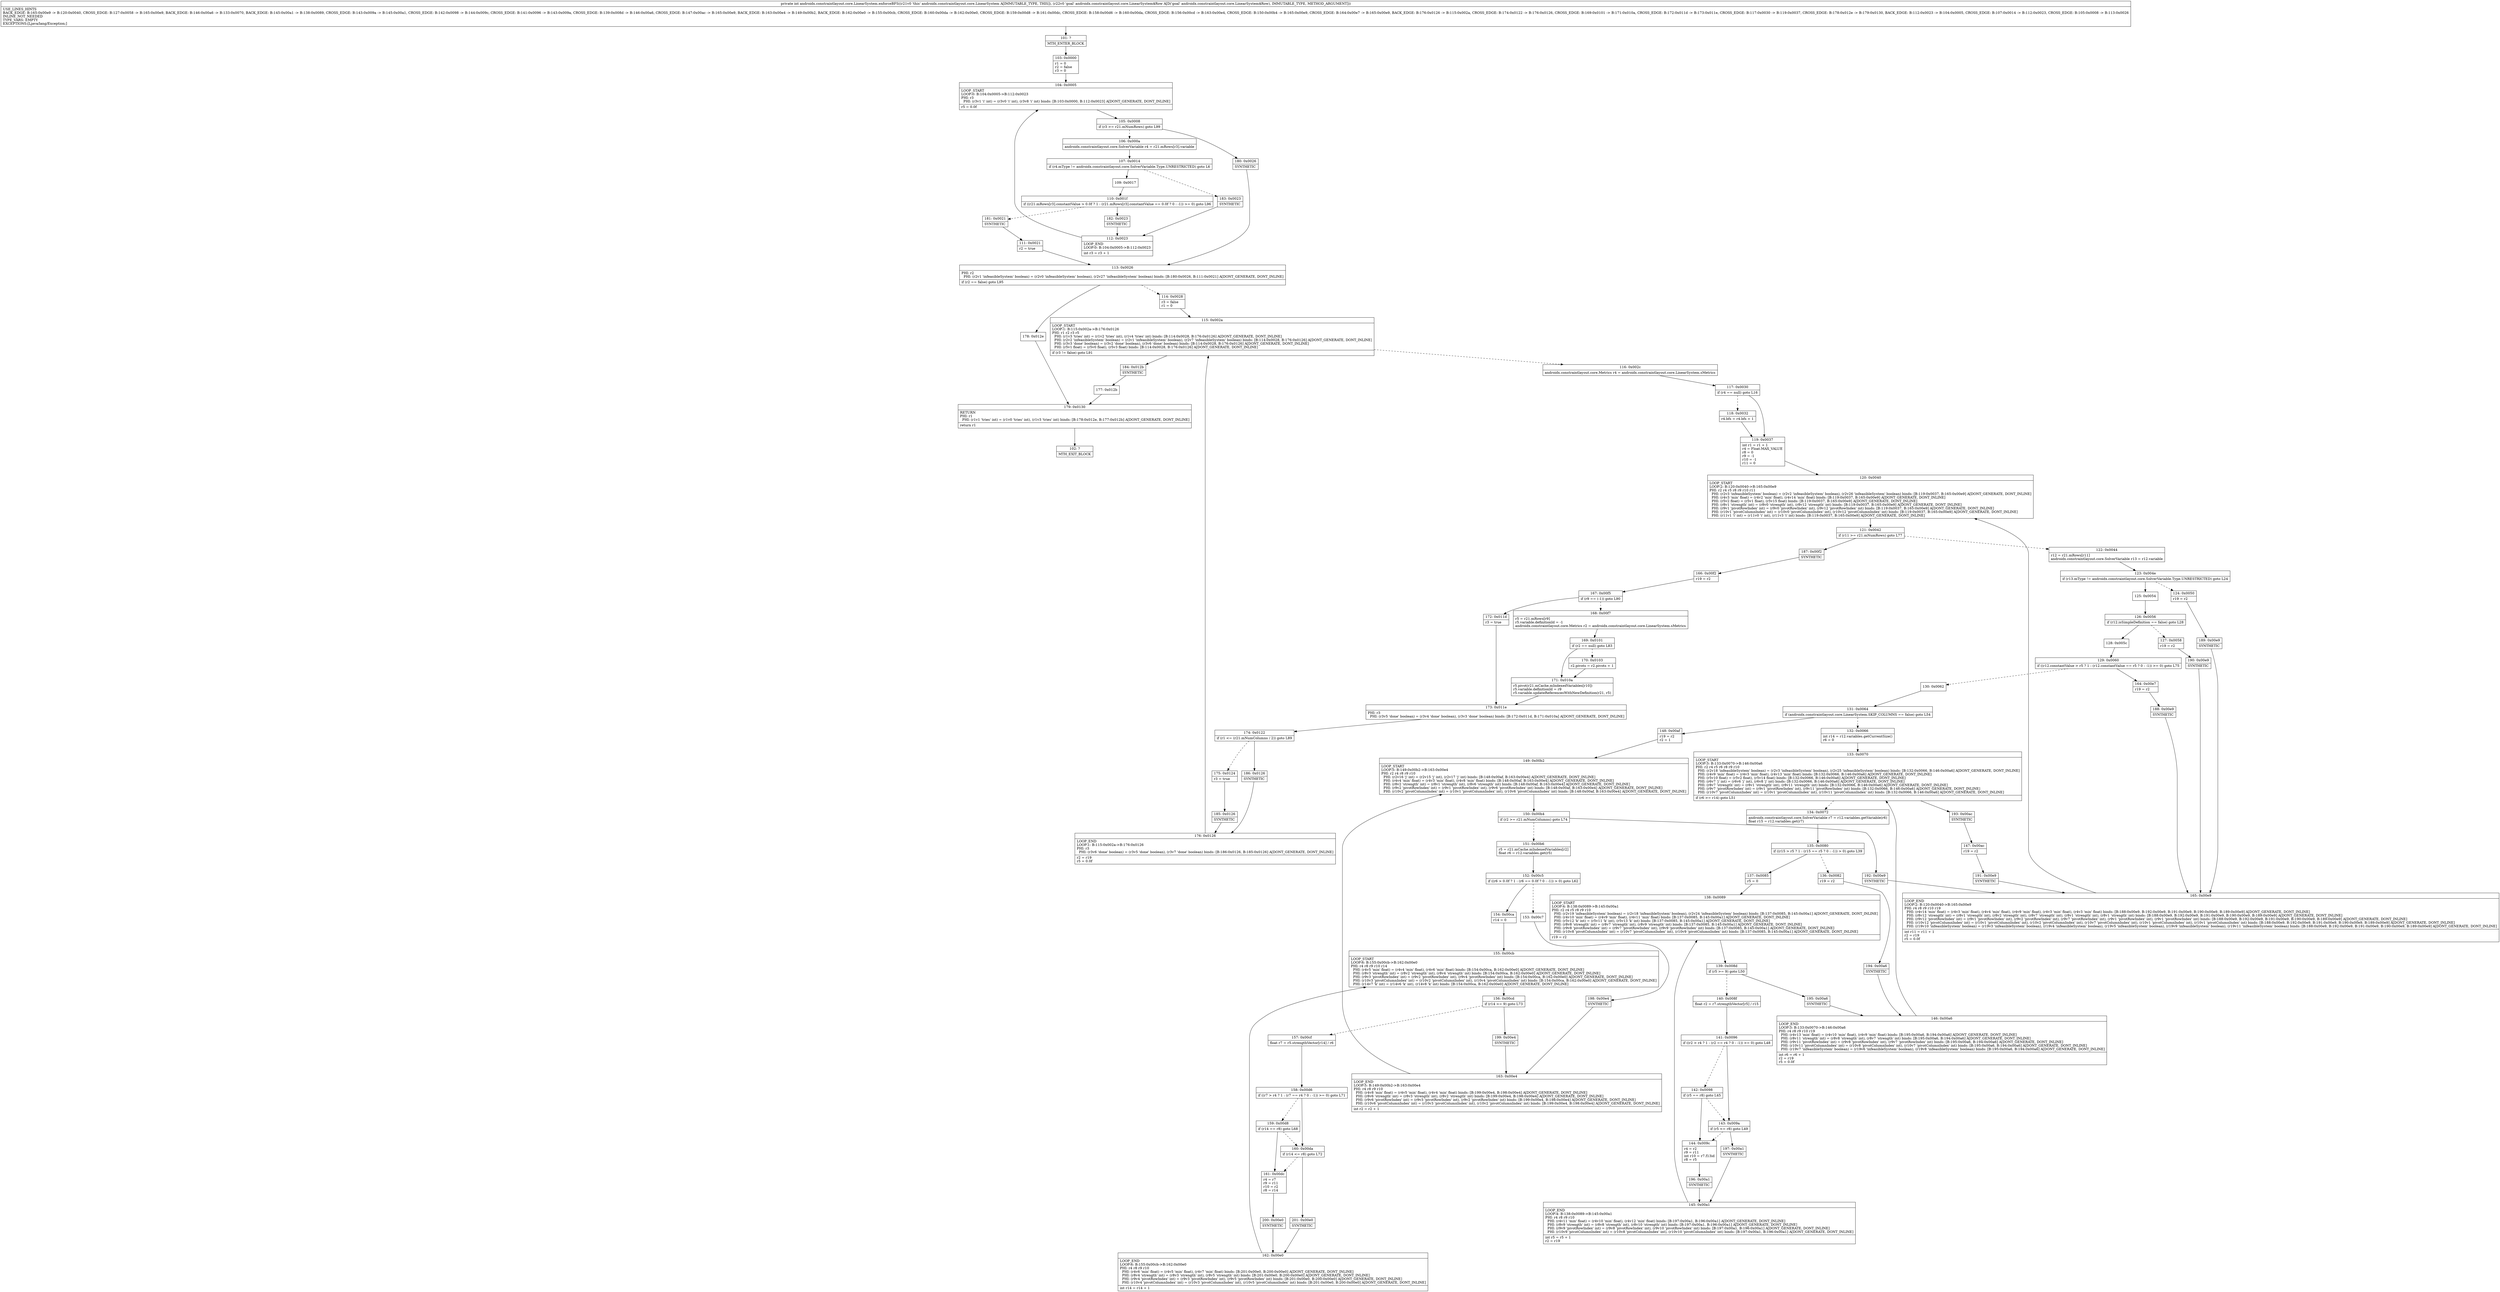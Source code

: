 digraph "CFG forandroidx.constraintlayout.core.LinearSystem.enforceBFS(Landroidx\/constraintlayout\/core\/LinearSystem$Row;)I" {
Node_101 [shape=record,label="{101\:\ ?|MTH_ENTER_BLOCK\l}"];
Node_103 [shape=record,label="{103\:\ 0x0000|r1 = 0\lr2 = false\lr3 = 0\l}"];
Node_104 [shape=record,label="{104\:\ 0x0005|LOOP_START\lLOOP:0: B:104:0x0005\-\>B:112:0x0023\lPHI: r3 \l  PHI: (r3v1 'i' int) = (r3v0 'i' int), (r3v8 'i' int) binds: [B:103:0x0000, B:112:0x0023] A[DONT_GENERATE, DONT_INLINE]\l|r5 = 0.0f\l}"];
Node_105 [shape=record,label="{105\:\ 0x0008|if (r3 \>= r21.mNumRows) goto L99\l}"];
Node_106 [shape=record,label="{106\:\ 0x000a|androidx.constraintlayout.core.SolverVariable r4 = r21.mRows[r3].variable\l}"];
Node_107 [shape=record,label="{107\:\ 0x0014|if (r4.mType != androidx.constraintlayout.core.SolverVariable.Type.UNRESTRICTED) goto L6\l}"];
Node_109 [shape=record,label="{109\:\ 0x0017}"];
Node_110 [shape=record,label="{110\:\ 0x001f|if ((r21.mRows[r3].constantValue \> 0.0f ? 1 : (r21.mRows[r3].constantValue == 0.0f ? 0 : \-1)) \>= 0) goto L96\l}"];
Node_181 [shape=record,label="{181\:\ 0x0021|SYNTHETIC\l}"];
Node_111 [shape=record,label="{111\:\ 0x0021|r2 = true\l}"];
Node_113 [shape=record,label="{113\:\ 0x0026|PHI: r2 \l  PHI: (r2v1 'infeasibleSystem' boolean) = (r2v0 'infeasibleSystem' boolean), (r2v27 'infeasibleSystem' boolean) binds: [B:180:0x0026, B:111:0x0021] A[DONT_GENERATE, DONT_INLINE]\l|if (r2 == false) goto L95\l}"];
Node_114 [shape=record,label="{114\:\ 0x0028|r3 = false\lr1 = 0\l}"];
Node_115 [shape=record,label="{115\:\ 0x002a|LOOP_START\lLOOP:1: B:115:0x002a\-\>B:176:0x0126\lPHI: r1 r2 r3 r5 \l  PHI: (r1v3 'tries' int) = (r1v2 'tries' int), (r1v4 'tries' int) binds: [B:114:0x0028, B:176:0x0126] A[DONT_GENERATE, DONT_INLINE]\l  PHI: (r2v2 'infeasibleSystem' boolean) = (r2v1 'infeasibleSystem' boolean), (r2v7 'infeasibleSystem' boolean) binds: [B:114:0x0028, B:176:0x0126] A[DONT_GENERATE, DONT_INLINE]\l  PHI: (r3v3 'done' boolean) = (r3v2 'done' boolean), (r3v6 'done' boolean) binds: [B:114:0x0028, B:176:0x0126] A[DONT_GENERATE, DONT_INLINE]\l  PHI: (r5v1 float) = (r5v0 float), (r5v3 float) binds: [B:114:0x0028, B:176:0x0126] A[DONT_GENERATE, DONT_INLINE]\l|if (r3 != false) goto L91\l}"];
Node_116 [shape=record,label="{116\:\ 0x002c|androidx.constraintlayout.core.Metrics r4 = androidx.constraintlayout.core.LinearSystem.sMetrics\l}"];
Node_117 [shape=record,label="{117\:\ 0x0030|if (r4 == null) goto L16\l}"];
Node_118 [shape=record,label="{118\:\ 0x0032|r4.bfs = r4.bfs + 1\l}"];
Node_119 [shape=record,label="{119\:\ 0x0037|int r1 = r1 + 1\lr4 = Float.MAX_VALUE\lr8 = 0\lr9 = \-1\lr10 = \-1\lr11 = 0\l}"];
Node_120 [shape=record,label="{120\:\ 0x0040|LOOP_START\lLOOP:2: B:120:0x0040\-\>B:165:0x00e9\lPHI: r2 r4 r5 r8 r9 r10 r11 \l  PHI: (r2v3 'infeasibleSystem' boolean) = (r2v2 'infeasibleSystem' boolean), (r2v26 'infeasibleSystem' boolean) binds: [B:119:0x0037, B:165:0x00e9] A[DONT_GENERATE, DONT_INLINE]\l  PHI: (r4v3 'min' float) = (r4v2 'min' float), (r4v14 'min' float) binds: [B:119:0x0037, B:165:0x00e9] A[DONT_GENERATE, DONT_INLINE]\l  PHI: (r5v2 float) = (r5v1 float), (r5v15 float) binds: [B:119:0x0037, B:165:0x00e9] A[DONT_GENERATE, DONT_INLINE]\l  PHI: (r8v1 'strength' int) = (r8v0 'strength' int), (r8v12 'strength' int) binds: [B:119:0x0037, B:165:0x00e9] A[DONT_GENERATE, DONT_INLINE]\l  PHI: (r9v1 'pivotRowIndex' int) = (r9v0 'pivotRowIndex' int), (r9v12 'pivotRowIndex' int) binds: [B:119:0x0037, B:165:0x00e9] A[DONT_GENERATE, DONT_INLINE]\l  PHI: (r10v1 'pivotColumnIndex' int) = (r10v0 'pivotColumnIndex' int), (r10v12 'pivotColumnIndex' int) binds: [B:119:0x0037, B:165:0x00e9] A[DONT_GENERATE, DONT_INLINE]\l  PHI: (r11v1 'i' int) = (r11v0 'i' int), (r11v3 'i' int) binds: [B:119:0x0037, B:165:0x00e9] A[DONT_GENERATE, DONT_INLINE]\l}"];
Node_121 [shape=record,label="{121\:\ 0x0042|if (r11 \>= r21.mNumRows) goto L77\l}"];
Node_122 [shape=record,label="{122\:\ 0x0044|r12 = r21.mRows[r11]\landroidx.constraintlayout.core.SolverVariable r13 = r12.variable\l}"];
Node_123 [shape=record,label="{123\:\ 0x004e|if (r13.mType != androidx.constraintlayout.core.SolverVariable.Type.UNRESTRICTED) goto L24\l}"];
Node_124 [shape=record,label="{124\:\ 0x0050|r19 = r2\l}"];
Node_189 [shape=record,label="{189\:\ 0x00e9|SYNTHETIC\l}"];
Node_165 [shape=record,label="{165\:\ 0x00e9|LOOP_END\lLOOP:2: B:120:0x0040\-\>B:165:0x00e9\lPHI: r4 r8 r9 r10 r19 \l  PHI: (r4v14 'min' float) = (r4v3 'min' float), (r4v4 'min' float), (r4v9 'min' float), (r4v3 'min' float), (r4v3 'min' float) binds: [B:188:0x00e9, B:192:0x00e9, B:191:0x00e9, B:190:0x00e9, B:189:0x00e9] A[DONT_GENERATE, DONT_INLINE]\l  PHI: (r8v12 'strength' int) = (r8v1 'strength' int), (r8v2 'strength' int), (r8v7 'strength' int), (r8v1 'strength' int), (r8v1 'strength' int) binds: [B:188:0x00e9, B:192:0x00e9, B:191:0x00e9, B:190:0x00e9, B:189:0x00e9] A[DONT_GENERATE, DONT_INLINE]\l  PHI: (r9v12 'pivotRowIndex' int) = (r9v1 'pivotRowIndex' int), (r9v2 'pivotRowIndex' int), (r9v7 'pivotRowIndex' int), (r9v1 'pivotRowIndex' int), (r9v1 'pivotRowIndex' int) binds: [B:188:0x00e9, B:192:0x00e9, B:191:0x00e9, B:190:0x00e9, B:189:0x00e9] A[DONT_GENERATE, DONT_INLINE]\l  PHI: (r10v12 'pivotColumnIndex' int) = (r10v1 'pivotColumnIndex' int), (r10v2 'pivotColumnIndex' int), (r10v7 'pivotColumnIndex' int), (r10v1 'pivotColumnIndex' int), (r10v1 'pivotColumnIndex' int) binds: [B:188:0x00e9, B:192:0x00e9, B:191:0x00e9, B:190:0x00e9, B:189:0x00e9] A[DONT_GENERATE, DONT_INLINE]\l  PHI: (r19v10 'infeasibleSystem' boolean) = (r19v3 'infeasibleSystem' boolean), (r19v4 'infeasibleSystem' boolean), (r19v5 'infeasibleSystem' boolean), (r19v9 'infeasibleSystem' boolean), (r19v11 'infeasibleSystem' boolean) binds: [B:188:0x00e9, B:192:0x00e9, B:191:0x00e9, B:190:0x00e9, B:189:0x00e9] A[DONT_GENERATE, DONT_INLINE]\l|int r11 = r11 + 1\lr2 = r19\lr5 = 0.0f\l}"];
Node_125 [shape=record,label="{125\:\ 0x0054}"];
Node_126 [shape=record,label="{126\:\ 0x0056|if (r12.isSimpleDefinition == false) goto L28\l}"];
Node_127 [shape=record,label="{127\:\ 0x0058|r19 = r2\l}"];
Node_190 [shape=record,label="{190\:\ 0x00e9|SYNTHETIC\l}"];
Node_128 [shape=record,label="{128\:\ 0x005c}"];
Node_129 [shape=record,label="{129\:\ 0x0060|if ((r12.constantValue \> r5 ? 1 : (r12.constantValue == r5 ? 0 : \-1)) \>= 0) goto L75\l}"];
Node_130 [shape=record,label="{130\:\ 0x0062}"];
Node_131 [shape=record,label="{131\:\ 0x0064|if (androidx.constraintlayout.core.LinearSystem.SKIP_COLUMNS == false) goto L54\l}"];
Node_132 [shape=record,label="{132\:\ 0x0066|int r14 = r12.variables.getCurrentSize()\lr6 = 0\l}"];
Node_133 [shape=record,label="{133\:\ 0x0070|LOOP_START\lLOOP:3: B:133:0x0070\-\>B:146:0x00a6\lPHI: r2 r4 r5 r6 r8 r9 r10 \l  PHI: (r2v18 'infeasibleSystem' boolean) = (r2v3 'infeasibleSystem' boolean), (r2v25 'infeasibleSystem' boolean) binds: [B:132:0x0066, B:146:0x00a6] A[DONT_GENERATE, DONT_INLINE]\l  PHI: (r4v9 'min' float) = (r4v3 'min' float), (r4v13 'min' float) binds: [B:132:0x0066, B:146:0x00a6] A[DONT_GENERATE, DONT_INLINE]\l  PHI: (r5v10 float) = (r5v2 float), (r5v14 float) binds: [B:132:0x0066, B:146:0x00a6] A[DONT_GENERATE, DONT_INLINE]\l  PHI: (r6v7 'j' int) = (r6v6 'j' int), (r6v8 'j' int) binds: [B:132:0x0066, B:146:0x00a6] A[DONT_GENERATE, DONT_INLINE]\l  PHI: (r8v7 'strength' int) = (r8v1 'strength' int), (r8v11 'strength' int) binds: [B:132:0x0066, B:146:0x00a6] A[DONT_GENERATE, DONT_INLINE]\l  PHI: (r9v7 'pivotRowIndex' int) = (r9v1 'pivotRowIndex' int), (r9v11 'pivotRowIndex' int) binds: [B:132:0x0066, B:146:0x00a6] A[DONT_GENERATE, DONT_INLINE]\l  PHI: (r10v7 'pivotColumnIndex' int) = (r10v1 'pivotColumnIndex' int), (r10v11 'pivotColumnIndex' int) binds: [B:132:0x0066, B:146:0x00a6] A[DONT_GENERATE, DONT_INLINE]\l|if (r6 \>= r14) goto L51\l}"];
Node_134 [shape=record,label="{134\:\ 0x0072|androidx.constraintlayout.core.SolverVariable r7 = r12.variables.getVariable(r6)\lfloat r15 = r12.variables.get(r7)\l}"];
Node_135 [shape=record,label="{135\:\ 0x0080|if ((r15 \> r5 ? 1 : (r15 == r5 ? 0 : \-1)) \> 0) goto L39\l}"];
Node_136 [shape=record,label="{136\:\ 0x0082|r19 = r2\l}"];
Node_194 [shape=record,label="{194\:\ 0x00a6|SYNTHETIC\l}"];
Node_146 [shape=record,label="{146\:\ 0x00a6|LOOP_END\lLOOP:3: B:133:0x0070\-\>B:146:0x00a6\lPHI: r4 r8 r9 r10 r19 \l  PHI: (r4v13 'min' float) = (r4v10 'min' float), (r4v9 'min' float) binds: [B:195:0x00a6, B:194:0x00a6] A[DONT_GENERATE, DONT_INLINE]\l  PHI: (r8v11 'strength' int) = (r8v8 'strength' int), (r8v7 'strength' int) binds: [B:195:0x00a6, B:194:0x00a6] A[DONT_GENERATE, DONT_INLINE]\l  PHI: (r9v11 'pivotRowIndex' int) = (r9v8 'pivotRowIndex' int), (r9v7 'pivotRowIndex' int) binds: [B:195:0x00a6, B:194:0x00a6] A[DONT_GENERATE, DONT_INLINE]\l  PHI: (r10v11 'pivotColumnIndex' int) = (r10v8 'pivotColumnIndex' int), (r10v7 'pivotColumnIndex' int) binds: [B:195:0x00a6, B:194:0x00a6] A[DONT_GENERATE, DONT_INLINE]\l  PHI: (r19v7 'infeasibleSystem' boolean) = (r19v6 'infeasibleSystem' boolean), (r19v8 'infeasibleSystem' boolean) binds: [B:195:0x00a6, B:194:0x00a6] A[DONT_GENERATE, DONT_INLINE]\l|int r6 = r6 + 1\lr2 = r19\lr5 = 0.0f\l}"];
Node_137 [shape=record,label="{137\:\ 0x0085|r5 = 0\l}"];
Node_138 [shape=record,label="{138\:\ 0x0089|LOOP_START\lLOOP:4: B:138:0x0089\-\>B:145:0x00a1\lPHI: r2 r4 r5 r8 r9 r10 \l  PHI: (r2v19 'infeasibleSystem' boolean) = (r2v18 'infeasibleSystem' boolean), (r2v24 'infeasibleSystem' boolean) binds: [B:137:0x0085, B:145:0x00a1] A[DONT_GENERATE, DONT_INLINE]\l  PHI: (r4v10 'min' float) = (r4v9 'min' float), (r4v11 'min' float) binds: [B:137:0x0085, B:145:0x00a1] A[DONT_GENERATE, DONT_INLINE]\l  PHI: (r5v12 'k' int) = (r5v11 'k' int), (r5v13 'k' int) binds: [B:137:0x0085, B:145:0x00a1] A[DONT_GENERATE, DONT_INLINE]\l  PHI: (r8v8 'strength' int) = (r8v7 'strength' int), (r8v9 'strength' int) binds: [B:137:0x0085, B:145:0x00a1] A[DONT_GENERATE, DONT_INLINE]\l  PHI: (r9v8 'pivotRowIndex' int) = (r9v7 'pivotRowIndex' int), (r9v9 'pivotRowIndex' int) binds: [B:137:0x0085, B:145:0x00a1] A[DONT_GENERATE, DONT_INLINE]\l  PHI: (r10v8 'pivotColumnIndex' int) = (r10v7 'pivotColumnIndex' int), (r10v9 'pivotColumnIndex' int) binds: [B:137:0x0085, B:145:0x00a1] A[DONT_GENERATE, DONT_INLINE]\l|r19 = r2\l}"];
Node_139 [shape=record,label="{139\:\ 0x008d|if (r5 \>= 9) goto L50\l}"];
Node_140 [shape=record,label="{140\:\ 0x008f|float r2 = r7.strengthVector[r5] \/ r15\l}"];
Node_141 [shape=record,label="{141\:\ 0x0096|if ((r2 \> r4 ? 1 : (r2 == r4 ? 0 : \-1)) \>= 0) goto L48\l}"];
Node_142 [shape=record,label="{142\:\ 0x0098|if (r5 == r8) goto L45\l}"];
Node_144 [shape=record,label="{144\:\ 0x009c|r4 = r2\lr9 = r11\lint r10 = r7.f13id\lr8 = r5\l}"];
Node_196 [shape=record,label="{196\:\ 0x00a1|SYNTHETIC\l}"];
Node_145 [shape=record,label="{145\:\ 0x00a1|LOOP_END\lLOOP:4: B:138:0x0089\-\>B:145:0x00a1\lPHI: r4 r8 r9 r10 \l  PHI: (r4v11 'min' float) = (r4v10 'min' float), (r4v12 'min' float) binds: [B:197:0x00a1, B:196:0x00a1] A[DONT_GENERATE, DONT_INLINE]\l  PHI: (r8v9 'strength' int) = (r8v8 'strength' int), (r8v10 'strength' int) binds: [B:197:0x00a1, B:196:0x00a1] A[DONT_GENERATE, DONT_INLINE]\l  PHI: (r9v9 'pivotRowIndex' int) = (r9v8 'pivotRowIndex' int), (r9v10 'pivotRowIndex' int) binds: [B:197:0x00a1, B:196:0x00a1] A[DONT_GENERATE, DONT_INLINE]\l  PHI: (r10v9 'pivotColumnIndex' int) = (r10v8 'pivotColumnIndex' int), (r10v10 'pivotColumnIndex' int) binds: [B:197:0x00a1, B:196:0x00a1] A[DONT_GENERATE, DONT_INLINE]\l|int r5 = r5 + 1\lr2 = r19\l}"];
Node_143 [shape=record,label="{143\:\ 0x009a|if (r5 \<= r8) goto L49\l}"];
Node_197 [shape=record,label="{197\:\ 0x00a1|SYNTHETIC\l}"];
Node_195 [shape=record,label="{195\:\ 0x00a6|SYNTHETIC\l}"];
Node_193 [shape=record,label="{193\:\ 0x00ac|SYNTHETIC\l}"];
Node_147 [shape=record,label="{147\:\ 0x00ac|r19 = r2\l}"];
Node_191 [shape=record,label="{191\:\ 0x00e9|SYNTHETIC\l}"];
Node_148 [shape=record,label="{148\:\ 0x00af|r19 = r2\lr2 = 1\l}"];
Node_149 [shape=record,label="{149\:\ 0x00b2|LOOP_START\lLOOP:5: B:149:0x00b2\-\>B:163:0x00e4\lPHI: r2 r4 r8 r9 r10 \l  PHI: (r2v16 'j' int) = (r2v15 'j' int), (r2v17 'j' int) binds: [B:148:0x00af, B:163:0x00e4] A[DONT_GENERATE, DONT_INLINE]\l  PHI: (r4v4 'min' float) = (r4v3 'min' float), (r4v8 'min' float) binds: [B:148:0x00af, B:163:0x00e4] A[DONT_GENERATE, DONT_INLINE]\l  PHI: (r8v2 'strength' int) = (r8v1 'strength' int), (r8v6 'strength' int) binds: [B:148:0x00af, B:163:0x00e4] A[DONT_GENERATE, DONT_INLINE]\l  PHI: (r9v2 'pivotRowIndex' int) = (r9v1 'pivotRowIndex' int), (r9v6 'pivotRowIndex' int) binds: [B:148:0x00af, B:163:0x00e4] A[DONT_GENERATE, DONT_INLINE]\l  PHI: (r10v2 'pivotColumnIndex' int) = (r10v1 'pivotColumnIndex' int), (r10v6 'pivotColumnIndex' int) binds: [B:148:0x00af, B:163:0x00e4] A[DONT_GENERATE, DONT_INLINE]\l}"];
Node_150 [shape=record,label="{150\:\ 0x00b4|if (r2 \>= r21.mNumColumns) goto L74\l}"];
Node_151 [shape=record,label="{151\:\ 0x00b6|r5 = r21.mCache.mIndexedVariables[r2]\lfloat r6 = r12.variables.get(r5)\l}"];
Node_152 [shape=record,label="{152\:\ 0x00c5|if ((r6 \> 0.0f ? 1 : (r6 == 0.0f ? 0 : \-1)) \> 0) goto L62\l}"];
Node_153 [shape=record,label="{153\:\ 0x00c7}"];
Node_198 [shape=record,label="{198\:\ 0x00e4|SYNTHETIC\l}"];
Node_163 [shape=record,label="{163\:\ 0x00e4|LOOP_END\lLOOP:5: B:149:0x00b2\-\>B:163:0x00e4\lPHI: r4 r8 r9 r10 \l  PHI: (r4v8 'min' float) = (r4v5 'min' float), (r4v4 'min' float) binds: [B:199:0x00e4, B:198:0x00e4] A[DONT_GENERATE, DONT_INLINE]\l  PHI: (r8v6 'strength' int) = (r8v3 'strength' int), (r8v2 'strength' int) binds: [B:199:0x00e4, B:198:0x00e4] A[DONT_GENERATE, DONT_INLINE]\l  PHI: (r9v6 'pivotRowIndex' int) = (r9v3 'pivotRowIndex' int), (r9v2 'pivotRowIndex' int) binds: [B:199:0x00e4, B:198:0x00e4] A[DONT_GENERATE, DONT_INLINE]\l  PHI: (r10v6 'pivotColumnIndex' int) = (r10v3 'pivotColumnIndex' int), (r10v2 'pivotColumnIndex' int) binds: [B:199:0x00e4, B:198:0x00e4] A[DONT_GENERATE, DONT_INLINE]\l|int r2 = r2 + 1\l}"];
Node_154 [shape=record,label="{154\:\ 0x00ca|r14 = 0\l}"];
Node_155 [shape=record,label="{155\:\ 0x00cb|LOOP_START\lLOOP:6: B:155:0x00cb\-\>B:162:0x00e0\lPHI: r4 r8 r9 r10 r14 \l  PHI: (r4v5 'min' float) = (r4v4 'min' float), (r4v6 'min' float) binds: [B:154:0x00ca, B:162:0x00e0] A[DONT_GENERATE, DONT_INLINE]\l  PHI: (r8v3 'strength' int) = (r8v2 'strength' int), (r8v4 'strength' int) binds: [B:154:0x00ca, B:162:0x00e0] A[DONT_GENERATE, DONT_INLINE]\l  PHI: (r9v3 'pivotRowIndex' int) = (r9v2 'pivotRowIndex' int), (r9v4 'pivotRowIndex' int) binds: [B:154:0x00ca, B:162:0x00e0] A[DONT_GENERATE, DONT_INLINE]\l  PHI: (r10v3 'pivotColumnIndex' int) = (r10v2 'pivotColumnIndex' int), (r10v4 'pivotColumnIndex' int) binds: [B:154:0x00ca, B:162:0x00e0] A[DONT_GENERATE, DONT_INLINE]\l  PHI: (r14v7 'k' int) = (r14v6 'k' int), (r14v8 'k' int) binds: [B:154:0x00ca, B:162:0x00e0] A[DONT_GENERATE, DONT_INLINE]\l}"];
Node_156 [shape=record,label="{156\:\ 0x00cd|if (r14 \>= 9) goto L73\l}"];
Node_157 [shape=record,label="{157\:\ 0x00cf|float r7 = r5.strengthVector[r14] \/ r6\l}"];
Node_158 [shape=record,label="{158\:\ 0x00d6|if ((r7 \> r4 ? 1 : (r7 == r4 ? 0 : \-1)) \>= 0) goto L71\l}"];
Node_159 [shape=record,label="{159\:\ 0x00d8|if (r14 == r8) goto L68\l}"];
Node_161 [shape=record,label="{161\:\ 0x00dc|r4 = r7\lr9 = r11\lr10 = r2\lr8 = r14\l}"];
Node_200 [shape=record,label="{200\:\ 0x00e0|SYNTHETIC\l}"];
Node_162 [shape=record,label="{162\:\ 0x00e0|LOOP_END\lLOOP:6: B:155:0x00cb\-\>B:162:0x00e0\lPHI: r4 r8 r9 r10 \l  PHI: (r4v6 'min' float) = (r4v5 'min' float), (r4v7 'min' float) binds: [B:201:0x00e0, B:200:0x00e0] A[DONT_GENERATE, DONT_INLINE]\l  PHI: (r8v4 'strength' int) = (r8v3 'strength' int), (r8v5 'strength' int) binds: [B:201:0x00e0, B:200:0x00e0] A[DONT_GENERATE, DONT_INLINE]\l  PHI: (r9v4 'pivotRowIndex' int) = (r9v3 'pivotRowIndex' int), (r9v5 'pivotRowIndex' int) binds: [B:201:0x00e0, B:200:0x00e0] A[DONT_GENERATE, DONT_INLINE]\l  PHI: (r10v4 'pivotColumnIndex' int) = (r10v3 'pivotColumnIndex' int), (r10v5 'pivotColumnIndex' int) binds: [B:201:0x00e0, B:200:0x00e0] A[DONT_GENERATE, DONT_INLINE]\l|int r14 = r14 + 1\l}"];
Node_160 [shape=record,label="{160\:\ 0x00da|if (r14 \<= r8) goto L72\l}"];
Node_201 [shape=record,label="{201\:\ 0x00e0|SYNTHETIC\l}"];
Node_199 [shape=record,label="{199\:\ 0x00e4|SYNTHETIC\l}"];
Node_192 [shape=record,label="{192\:\ 0x00e9|SYNTHETIC\l}"];
Node_164 [shape=record,label="{164\:\ 0x00e7|r19 = r2\l}"];
Node_188 [shape=record,label="{188\:\ 0x00e9|SYNTHETIC\l}"];
Node_187 [shape=record,label="{187\:\ 0x00f2|SYNTHETIC\l}"];
Node_166 [shape=record,label="{166\:\ 0x00f2|r19 = r2\l}"];
Node_167 [shape=record,label="{167\:\ 0x00f5|if (r9 == (\-1)) goto L90\l}"];
Node_168 [shape=record,label="{168\:\ 0x00f7|r5 = r21.mRows[r9]\lr5.variable.definitionId = \-1\landroidx.constraintlayout.core.Metrics r2 = androidx.constraintlayout.core.LinearSystem.sMetrics\l}"];
Node_169 [shape=record,label="{169\:\ 0x0101|if (r2 == null) goto L83\l}"];
Node_170 [shape=record,label="{170\:\ 0x0103|r2.pivots = r2.pivots + 1\l}"];
Node_171 [shape=record,label="{171\:\ 0x010a|r5.pivot(r21.mCache.mIndexedVariables[r10])\lr5.variable.definitionId = r9\lr5.variable.updateReferencesWithNewDefinition(r21, r5)\l}"];
Node_173 [shape=record,label="{173\:\ 0x011e|PHI: r3 \l  PHI: (r3v5 'done' boolean) = (r3v4 'done' boolean), (r3v3 'done' boolean) binds: [B:172:0x011d, B:171:0x010a] A[DONT_GENERATE, DONT_INLINE]\l}"];
Node_174 [shape=record,label="{174\:\ 0x0122|if (r1 \<= (r21.mNumColumns \/ 2)) goto L89\l}"];
Node_175 [shape=record,label="{175\:\ 0x0124|r3 = true\l}"];
Node_185 [shape=record,label="{185\:\ 0x0126|SYNTHETIC\l}"];
Node_176 [shape=record,label="{176\:\ 0x0126|LOOP_END\lLOOP:1: B:115:0x002a\-\>B:176:0x0126\lPHI: r3 \l  PHI: (r3v6 'done' boolean) = (r3v5 'done' boolean), (r3v7 'done' boolean) binds: [B:186:0x0126, B:185:0x0126] A[DONT_GENERATE, DONT_INLINE]\l|r2 = r19\lr5 = 0.0f\l}"];
Node_186 [shape=record,label="{186\:\ 0x0126|SYNTHETIC\l}"];
Node_172 [shape=record,label="{172\:\ 0x011d|r3 = true\l}"];
Node_184 [shape=record,label="{184\:\ 0x012b|SYNTHETIC\l}"];
Node_177 [shape=record,label="{177\:\ 0x012b}"];
Node_179 [shape=record,label="{179\:\ 0x0130|RETURN\lPHI: r1 \l  PHI: (r1v1 'tries' int) = (r1v0 'tries' int), (r1v3 'tries' int) binds: [B:178:0x012e, B:177:0x012b] A[DONT_GENERATE, DONT_INLINE]\l|return r1\l}"];
Node_102 [shape=record,label="{102\:\ ?|MTH_EXIT_BLOCK\l}"];
Node_178 [shape=record,label="{178\:\ 0x012e}"];
Node_182 [shape=record,label="{182\:\ 0x0023|SYNTHETIC\l}"];
Node_112 [shape=record,label="{112\:\ 0x0023|LOOP_END\lLOOP:0: B:104:0x0005\-\>B:112:0x0023\l|int r3 = r3 + 1\l}"];
Node_183 [shape=record,label="{183\:\ 0x0023|SYNTHETIC\l}"];
Node_180 [shape=record,label="{180\:\ 0x0026|SYNTHETIC\l}"];
MethodNode[shape=record,label="{private int androidx.constraintlayout.core.LinearSystem.enforceBFS((r21v0 'this' androidx.constraintlayout.core.LinearSystem A[IMMUTABLE_TYPE, THIS]), (r22v0 'goal' androidx.constraintlayout.core.LinearSystem$Row A[D('goal' androidx.constraintlayout.core.LinearSystem$Row), IMMUTABLE_TYPE, METHOD_ARGUMENT]))  | USE_LINES_HINTS\lBACK_EDGE: B:165:0x00e9 \-\> B:120:0x0040, CROSS_EDGE: B:127:0x0058 \-\> B:165:0x00e9, BACK_EDGE: B:146:0x00a6 \-\> B:133:0x0070, BACK_EDGE: B:145:0x00a1 \-\> B:138:0x0089, CROSS_EDGE: B:143:0x009a \-\> B:145:0x00a1, CROSS_EDGE: B:142:0x0098 \-\> B:144:0x009c, CROSS_EDGE: B:141:0x0096 \-\> B:143:0x009a, CROSS_EDGE: B:139:0x008d \-\> B:146:0x00a6, CROSS_EDGE: B:147:0x00ac \-\> B:165:0x00e9, BACK_EDGE: B:163:0x00e4 \-\> B:149:0x00b2, BACK_EDGE: B:162:0x00e0 \-\> B:155:0x00cb, CROSS_EDGE: B:160:0x00da \-\> B:162:0x00e0, CROSS_EDGE: B:159:0x00d8 \-\> B:161:0x00dc, CROSS_EDGE: B:158:0x00d6 \-\> B:160:0x00da, CROSS_EDGE: B:156:0x00cd \-\> B:163:0x00e4, CROSS_EDGE: B:150:0x00b4 \-\> B:165:0x00e9, CROSS_EDGE: B:164:0x00e7 \-\> B:165:0x00e9, BACK_EDGE: B:176:0x0126 \-\> B:115:0x002a, CROSS_EDGE: B:174:0x0122 \-\> B:176:0x0126, CROSS_EDGE: B:169:0x0101 \-\> B:171:0x010a, CROSS_EDGE: B:172:0x011d \-\> B:173:0x011e, CROSS_EDGE: B:117:0x0030 \-\> B:119:0x0037, CROSS_EDGE: B:178:0x012e \-\> B:179:0x0130, BACK_EDGE: B:112:0x0023 \-\> B:104:0x0005, CROSS_EDGE: B:107:0x0014 \-\> B:112:0x0023, CROSS_EDGE: B:105:0x0008 \-\> B:113:0x0026\lINLINE_NOT_NEEDED\lTYPE_VARS: EMPTY\lEXCEPTIONS:[Ljava\/lang\/Exception;]\l}"];
MethodNode -> Node_101;Node_101 -> Node_103;
Node_103 -> Node_104;
Node_104 -> Node_105;
Node_105 -> Node_106[style=dashed];
Node_105 -> Node_180;
Node_106 -> Node_107;
Node_107 -> Node_109;
Node_107 -> Node_183[style=dashed];
Node_109 -> Node_110;
Node_110 -> Node_181[style=dashed];
Node_110 -> Node_182;
Node_181 -> Node_111;
Node_111 -> Node_113;
Node_113 -> Node_114[style=dashed];
Node_113 -> Node_178;
Node_114 -> Node_115;
Node_115 -> Node_116[style=dashed];
Node_115 -> Node_184;
Node_116 -> Node_117;
Node_117 -> Node_118[style=dashed];
Node_117 -> Node_119;
Node_118 -> Node_119;
Node_119 -> Node_120;
Node_120 -> Node_121;
Node_121 -> Node_122[style=dashed];
Node_121 -> Node_187;
Node_122 -> Node_123;
Node_123 -> Node_124[style=dashed];
Node_123 -> Node_125;
Node_124 -> Node_189;
Node_189 -> Node_165;
Node_165 -> Node_120;
Node_125 -> Node_126;
Node_126 -> Node_127[style=dashed];
Node_126 -> Node_128;
Node_127 -> Node_190;
Node_190 -> Node_165;
Node_128 -> Node_129;
Node_129 -> Node_130[style=dashed];
Node_129 -> Node_164;
Node_130 -> Node_131;
Node_131 -> Node_132[style=dashed];
Node_131 -> Node_148;
Node_132 -> Node_133;
Node_133 -> Node_134[style=dashed];
Node_133 -> Node_193;
Node_134 -> Node_135;
Node_135 -> Node_136[style=dashed];
Node_135 -> Node_137;
Node_136 -> Node_194;
Node_194 -> Node_146;
Node_146 -> Node_133;
Node_137 -> Node_138;
Node_138 -> Node_139;
Node_139 -> Node_140[style=dashed];
Node_139 -> Node_195;
Node_140 -> Node_141;
Node_141 -> Node_142[style=dashed];
Node_141 -> Node_143;
Node_142 -> Node_143[style=dashed];
Node_142 -> Node_144;
Node_144 -> Node_196;
Node_196 -> Node_145;
Node_145 -> Node_138;
Node_143 -> Node_144[style=dashed];
Node_143 -> Node_197;
Node_197 -> Node_145;
Node_195 -> Node_146;
Node_193 -> Node_147;
Node_147 -> Node_191;
Node_191 -> Node_165;
Node_148 -> Node_149;
Node_149 -> Node_150;
Node_150 -> Node_151[style=dashed];
Node_150 -> Node_192;
Node_151 -> Node_152;
Node_152 -> Node_153[style=dashed];
Node_152 -> Node_154;
Node_153 -> Node_198;
Node_198 -> Node_163;
Node_163 -> Node_149;
Node_154 -> Node_155;
Node_155 -> Node_156;
Node_156 -> Node_157[style=dashed];
Node_156 -> Node_199;
Node_157 -> Node_158;
Node_158 -> Node_159[style=dashed];
Node_158 -> Node_160;
Node_159 -> Node_160[style=dashed];
Node_159 -> Node_161;
Node_161 -> Node_200;
Node_200 -> Node_162;
Node_162 -> Node_155;
Node_160 -> Node_161[style=dashed];
Node_160 -> Node_201;
Node_201 -> Node_162;
Node_199 -> Node_163;
Node_192 -> Node_165;
Node_164 -> Node_188;
Node_188 -> Node_165;
Node_187 -> Node_166;
Node_166 -> Node_167;
Node_167 -> Node_168[style=dashed];
Node_167 -> Node_172;
Node_168 -> Node_169;
Node_169 -> Node_170[style=dashed];
Node_169 -> Node_171;
Node_170 -> Node_171;
Node_171 -> Node_173;
Node_173 -> Node_174;
Node_174 -> Node_175[style=dashed];
Node_174 -> Node_186;
Node_175 -> Node_185;
Node_185 -> Node_176;
Node_176 -> Node_115;
Node_186 -> Node_176;
Node_172 -> Node_173;
Node_184 -> Node_177;
Node_177 -> Node_179;
Node_179 -> Node_102;
Node_178 -> Node_179;
Node_182 -> Node_112;
Node_112 -> Node_104;
Node_183 -> Node_112;
Node_180 -> Node_113;
}

